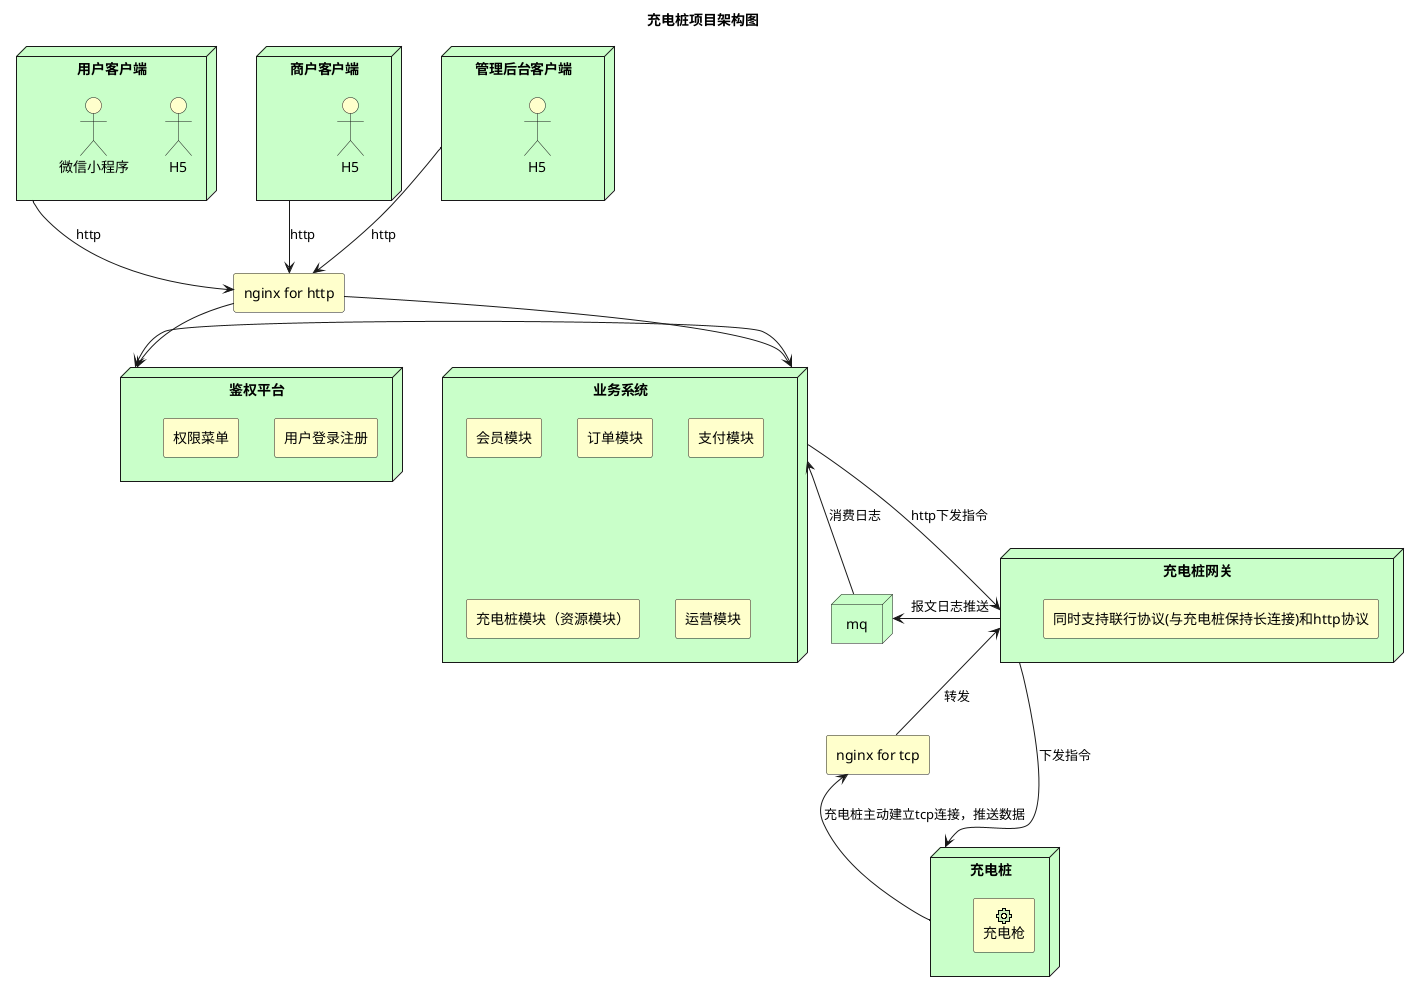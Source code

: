 @startuml
title 充电桩项目架构图

sprite $bProcess jar:archimate/business-process
sprite $aService jar:archimate/application-service
sprite $aComponent jar:archimate/application-component
sprite $bEvent jar:archimate/business-event
sprite $aEquipment jar:archimate/physical-equipment



node  "用户客户端" #TECHNOLOGY{
    actor #Business "H5"  as H5
    actor #Business "微信小程序"  as 微信小程序
}

node  "商户客户端" #TECHNOLOGY{
    actor #Business "H5"  as 商户客户端H5
}

node  "管理后台客户端" #TECHNOLOGY{
    actor #Business "H5"  as 管理后台客户端H5
}

node  "mq" #TECHNOLOGY{
    actor #Business "H5"  as H5
    actor #Business "微信小程序"  as 微信小程序
}

archimate #Business "nginx for http"  as http服务nginx

node  "鉴权平台" #TECHNOLOGY{
    archimate #Business "用户登录注册"  as 用户模块
    archimate #Business "权限菜单"  as 权限菜单
}

node  "业务系统" #TECHNOLOGY{
    archimate #Business "会员模块"  as 会员模块
    archimate #Business "订单模块"  as 订单模块
    archimate #Business "支付模块"  as 支付模块
    archimate #Business "充电桩模块（资源模块）"  as 充电桩模块
    archimate #Business "运营模块"  as 运营模块
}

node  "充电桩" #TECHNOLOGY{
    archimate #Business "充电枪"  as 充电枪 <<physical-equipment>>
}

archimate #Business "nginx for tcp"  as 充电桩平台nginx


node  "充电桩网关" #TECHNOLOGY{
    archimate #Business "同时支持联行协议(与充电桩保持长连接)和http协议"  as 充电桩网关服务

}



用户客户端 -down-> http服务nginx:http
商户客户端 -down-> http服务nginx:http
管理后台客户端 -down-> http服务nginx:http


http服务nginx -down-> 鉴权平台
http服务nginx -down-> 业务系统
业务系统 -left-> 鉴权平台


业务系统 -down-> 充电桩网关:http下发指令


充电桩网关 -left-> mq:报文日志推送
mq -up-> 业务系统:消费日志

充电桩网关 -down-> 充电桩:下发指令

充电桩平台nginx -up-> 充电桩网关:转发
充电桩 -up-> 充电桩平台nginx:充电桩主动建立tcp连接，推送数据




@enduml
